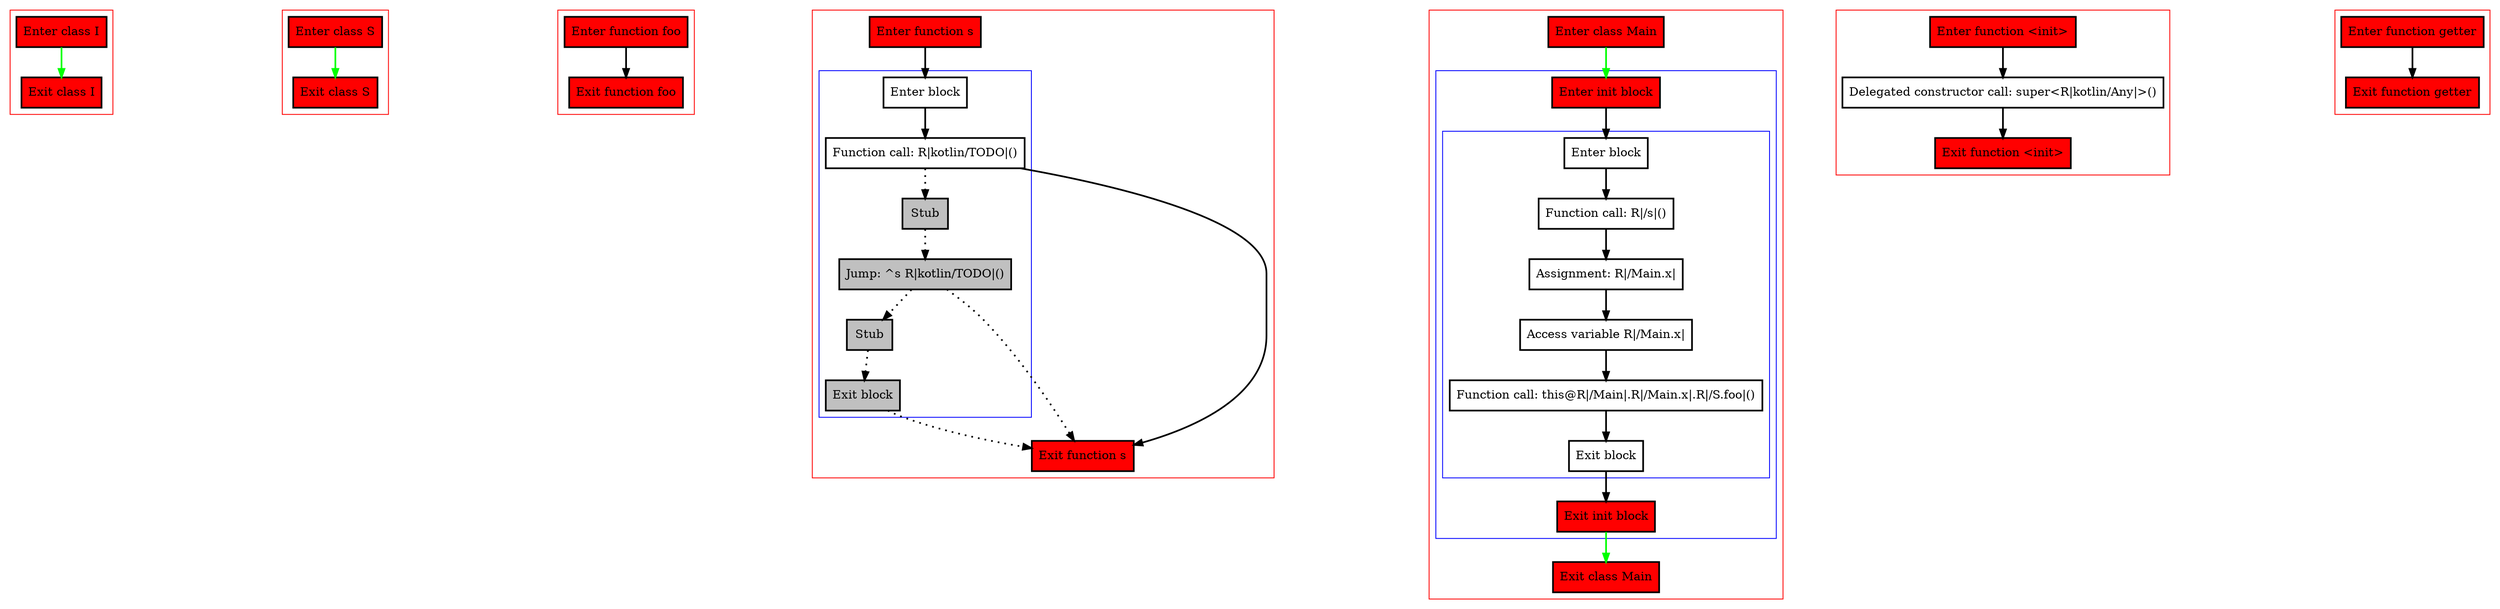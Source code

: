 digraph smartCastInInit_kt {
    graph [nodesep=3]
    node [shape=box penwidth=2]
    edge [penwidth=2]

    subgraph cluster_0 {
        color=red
        0 [label="Enter class I" style="filled" fillcolor=red];
        1 [label="Exit class I" style="filled" fillcolor=red];
    }
    0 -> {1} [color=green];

    subgraph cluster_1 {
        color=red
        2 [label="Enter class S" style="filled" fillcolor=red];
        3 [label="Exit class S" style="filled" fillcolor=red];
    }
    2 -> {3} [color=green];

    subgraph cluster_2 {
        color=red
        4 [label="Enter function foo" style="filled" fillcolor=red];
        5 [label="Exit function foo" style="filled" fillcolor=red];
    }
    4 -> {5};

    subgraph cluster_3 {
        color=red
        6 [label="Enter function s" style="filled" fillcolor=red];
        subgraph cluster_4 {
            color=blue
            7 [label="Enter block"];
            8 [label="Function call: R|kotlin/TODO|()"];
            9 [label="Stub" style="filled" fillcolor=gray];
            10 [label="Jump: ^s R|kotlin/TODO|()" style="filled" fillcolor=gray];
            11 [label="Stub" style="filled" fillcolor=gray];
            12 [label="Exit block" style="filled" fillcolor=gray];
        }
        13 [label="Exit function s" style="filled" fillcolor=red];
    }
    6 -> {7};
    7 -> {8};
    8 -> {13};
    8 -> {9} [style=dotted];
    9 -> {10} [style=dotted];
    10 -> {13 11} [style=dotted];
    11 -> {12} [style=dotted];
    12 -> {13} [style=dotted];

    subgraph cluster_5 {
        color=red
        14 [label="Enter class Main" style="filled" fillcolor=red];
        subgraph cluster_6 {
            color=blue
            16 [label="Enter init block" style="filled" fillcolor=red];
            subgraph cluster_7 {
                color=blue
                17 [label="Enter block"];
                18 [label="Function call: R|/s|()"];
                19 [label="Assignment: R|/Main.x|"];
                20 [label="Access variable R|/Main.x|"];
                21 [label="Function call: this@R|/Main|.R|/Main.x|.R|/S.foo|()"];
                22 [label="Exit block"];
            }
            23 [label="Exit init block" style="filled" fillcolor=red];
        }
        15 [label="Exit class Main" style="filled" fillcolor=red];
    }
    14 -> {16} [color=green];
    16 -> {17};
    17 -> {18};
    18 -> {19};
    19 -> {20};
    20 -> {21};
    21 -> {22};
    22 -> {23};
    23 -> {15} [color=green];

    subgraph cluster_8 {
        color=red
        24 [label="Enter function <init>" style="filled" fillcolor=red];
        25 [label="Delegated constructor call: super<R|kotlin/Any|>()"];
        26 [label="Exit function <init>" style="filled" fillcolor=red];
    }
    24 -> {25};
    25 -> {26};

    subgraph cluster_9 {
        color=red
        27 [label="Enter function getter" style="filled" fillcolor=red];
        28 [label="Exit function getter" style="filled" fillcolor=red];
    }
    27 -> {28};

}
